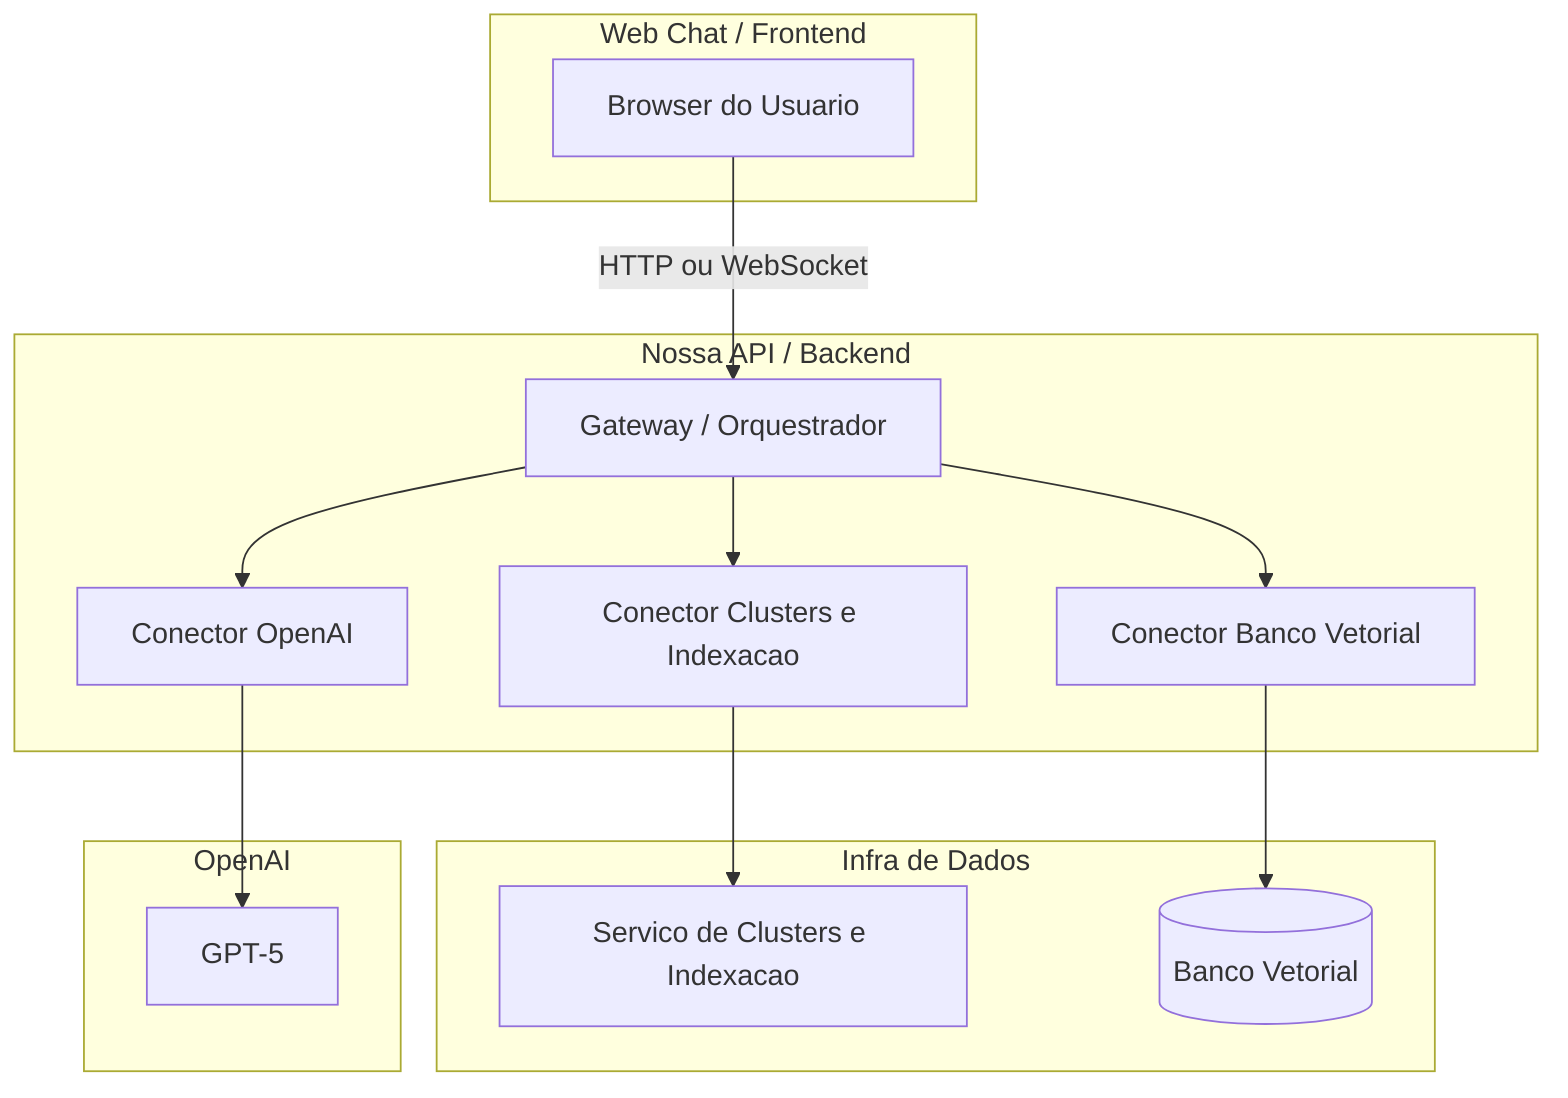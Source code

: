 flowchart TD
  subgraph Client["Web Chat / Frontend"]
    C1["Browser do Usuario"]
  end

  subgraph Backend["Nossa API / Backend"]
    S1["Gateway / Orquestrador"]
    S2["Conector Clusters e Indexacao"]
    S3["Conector Banco Vetorial"]
    S4["Conector OpenAI"]
  end

  subgraph Data["Infra de Dados"]
    CL["Servico de Clusters e Indexacao"]
    VDB[("Banco Vetorial")]
  end

  subgraph OpenAI["OpenAI"]
    GPT["GPT-5"]
  end

  %% Conexoes principais
  C1 -->|HTTP ou WebSocket| S1
  S1 --> S2
  S2 --> CL
  S1 --> S3
  S3 --> VDB
  S1 --> S4
  S4 --> GPT

  %% Observacoes
  %% - Apenas a API acessa o banco vetorial
  %% - GPT gera query e resposta final
  %% - Web Chat coleta e exibe